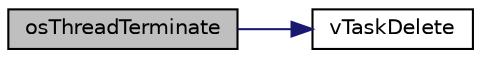 digraph "osThreadTerminate"
{
  edge [fontname="Helvetica",fontsize="10",labelfontname="Helvetica",labelfontsize="10"];
  node [fontname="Helvetica",fontsize="10",shape=record];
  rankdir="LR";
  Node141 [label="osThreadTerminate",height=0.2,width=0.4,color="black", fillcolor="grey75", style="filled", fontcolor="black"];
  Node141 -> Node142 [color="midnightblue",fontsize="10",style="solid",fontname="Helvetica"];
  Node142 [label="vTaskDelete",height=0.2,width=0.4,color="black", fillcolor="white", style="filled",URL="$task_8h.html#a27ff4ebce26565bef136bda84201ff80"];
}
